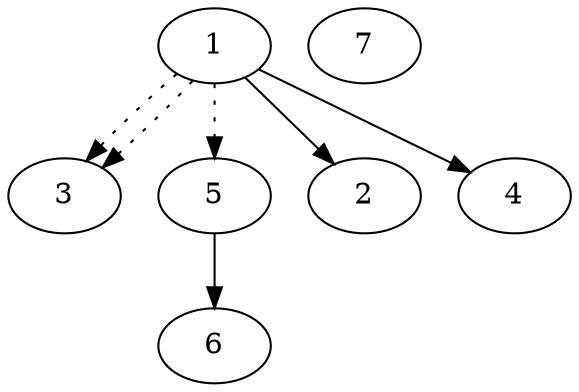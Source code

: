 digraph {
  1;
  3;
  5;
  7;
  1 -> 2;
  1 -> 4;
  5 -> 6;
  1 -> 3 [style = dotted];
  1 -> 3 [style = dotted];
  1 -> 5 [style = dotted];
}
